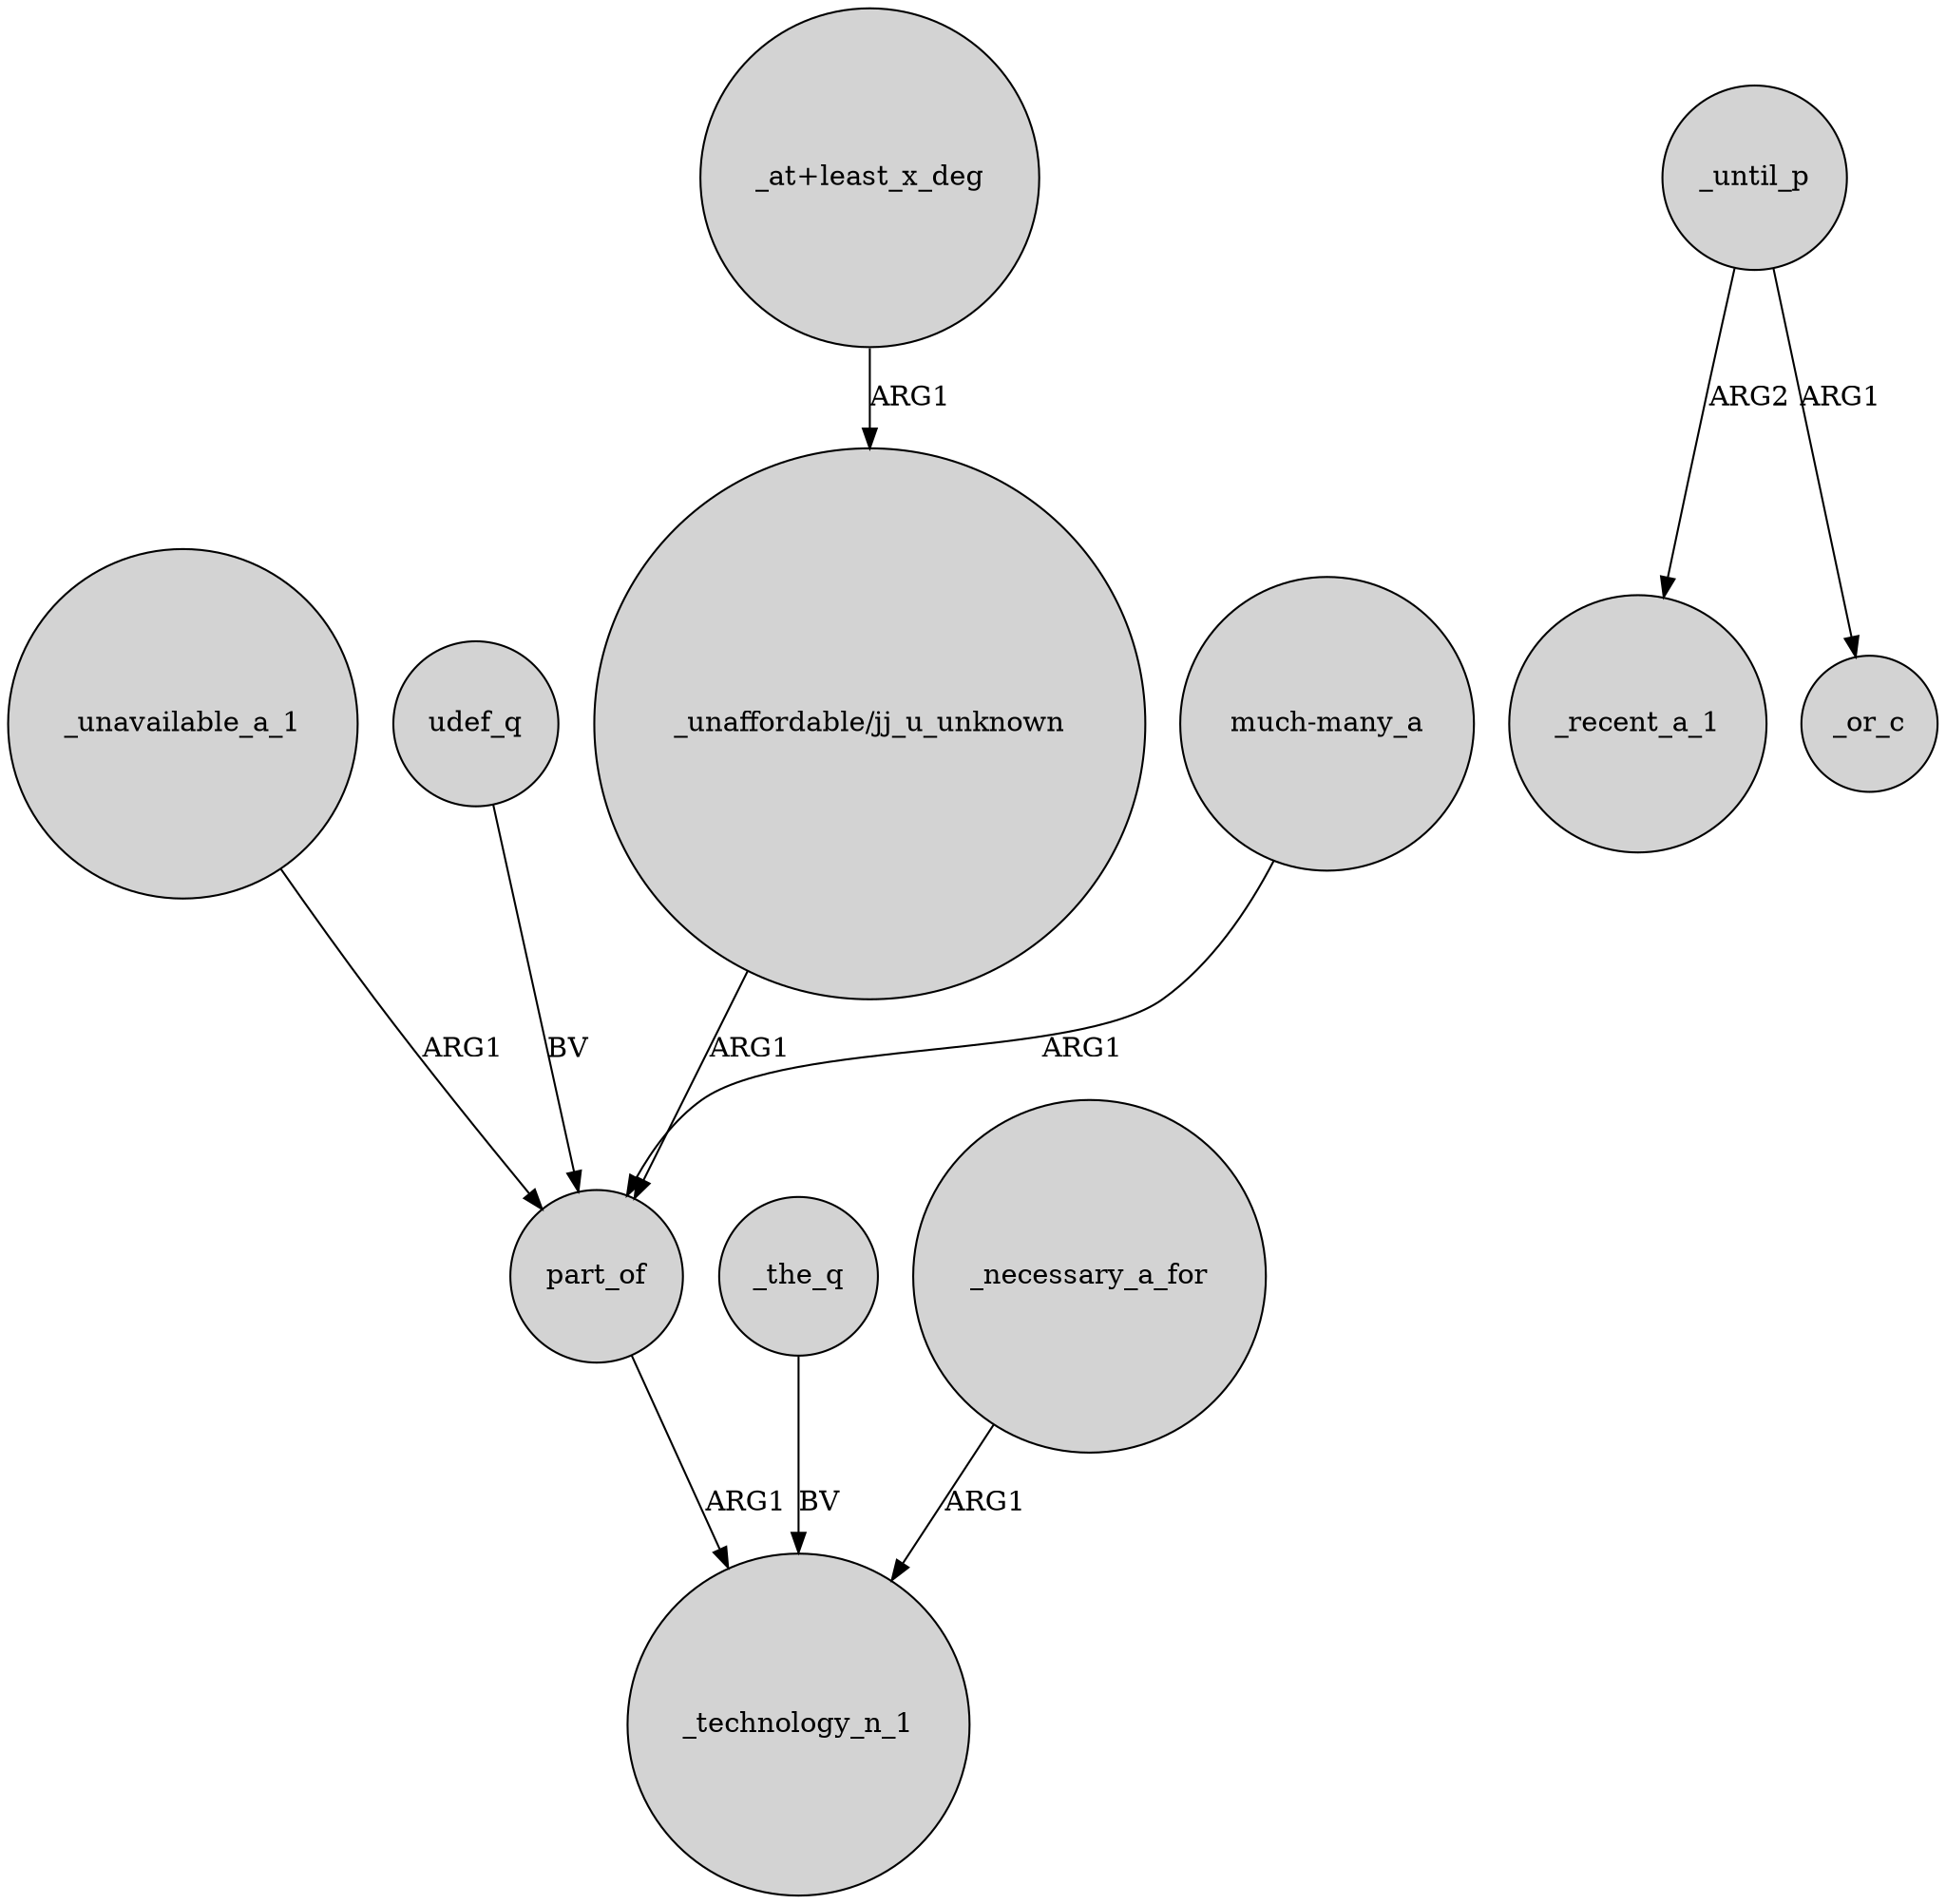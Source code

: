 digraph {
	node [shape=circle style=filled]
	_unavailable_a_1 -> part_of [label=ARG1]
	udef_q -> part_of [label=BV]
	_the_q -> _technology_n_1 [label=BV]
	_until_p -> _recent_a_1 [label=ARG2]
	"_unaffordable/jj_u_unknown" -> part_of [label=ARG1]
	_necessary_a_for -> _technology_n_1 [label=ARG1]
	_until_p -> _or_c [label=ARG1]
	"_at+least_x_deg" -> "_unaffordable/jj_u_unknown" [label=ARG1]
	part_of -> _technology_n_1 [label=ARG1]
	"much-many_a" -> part_of [label=ARG1]
}
